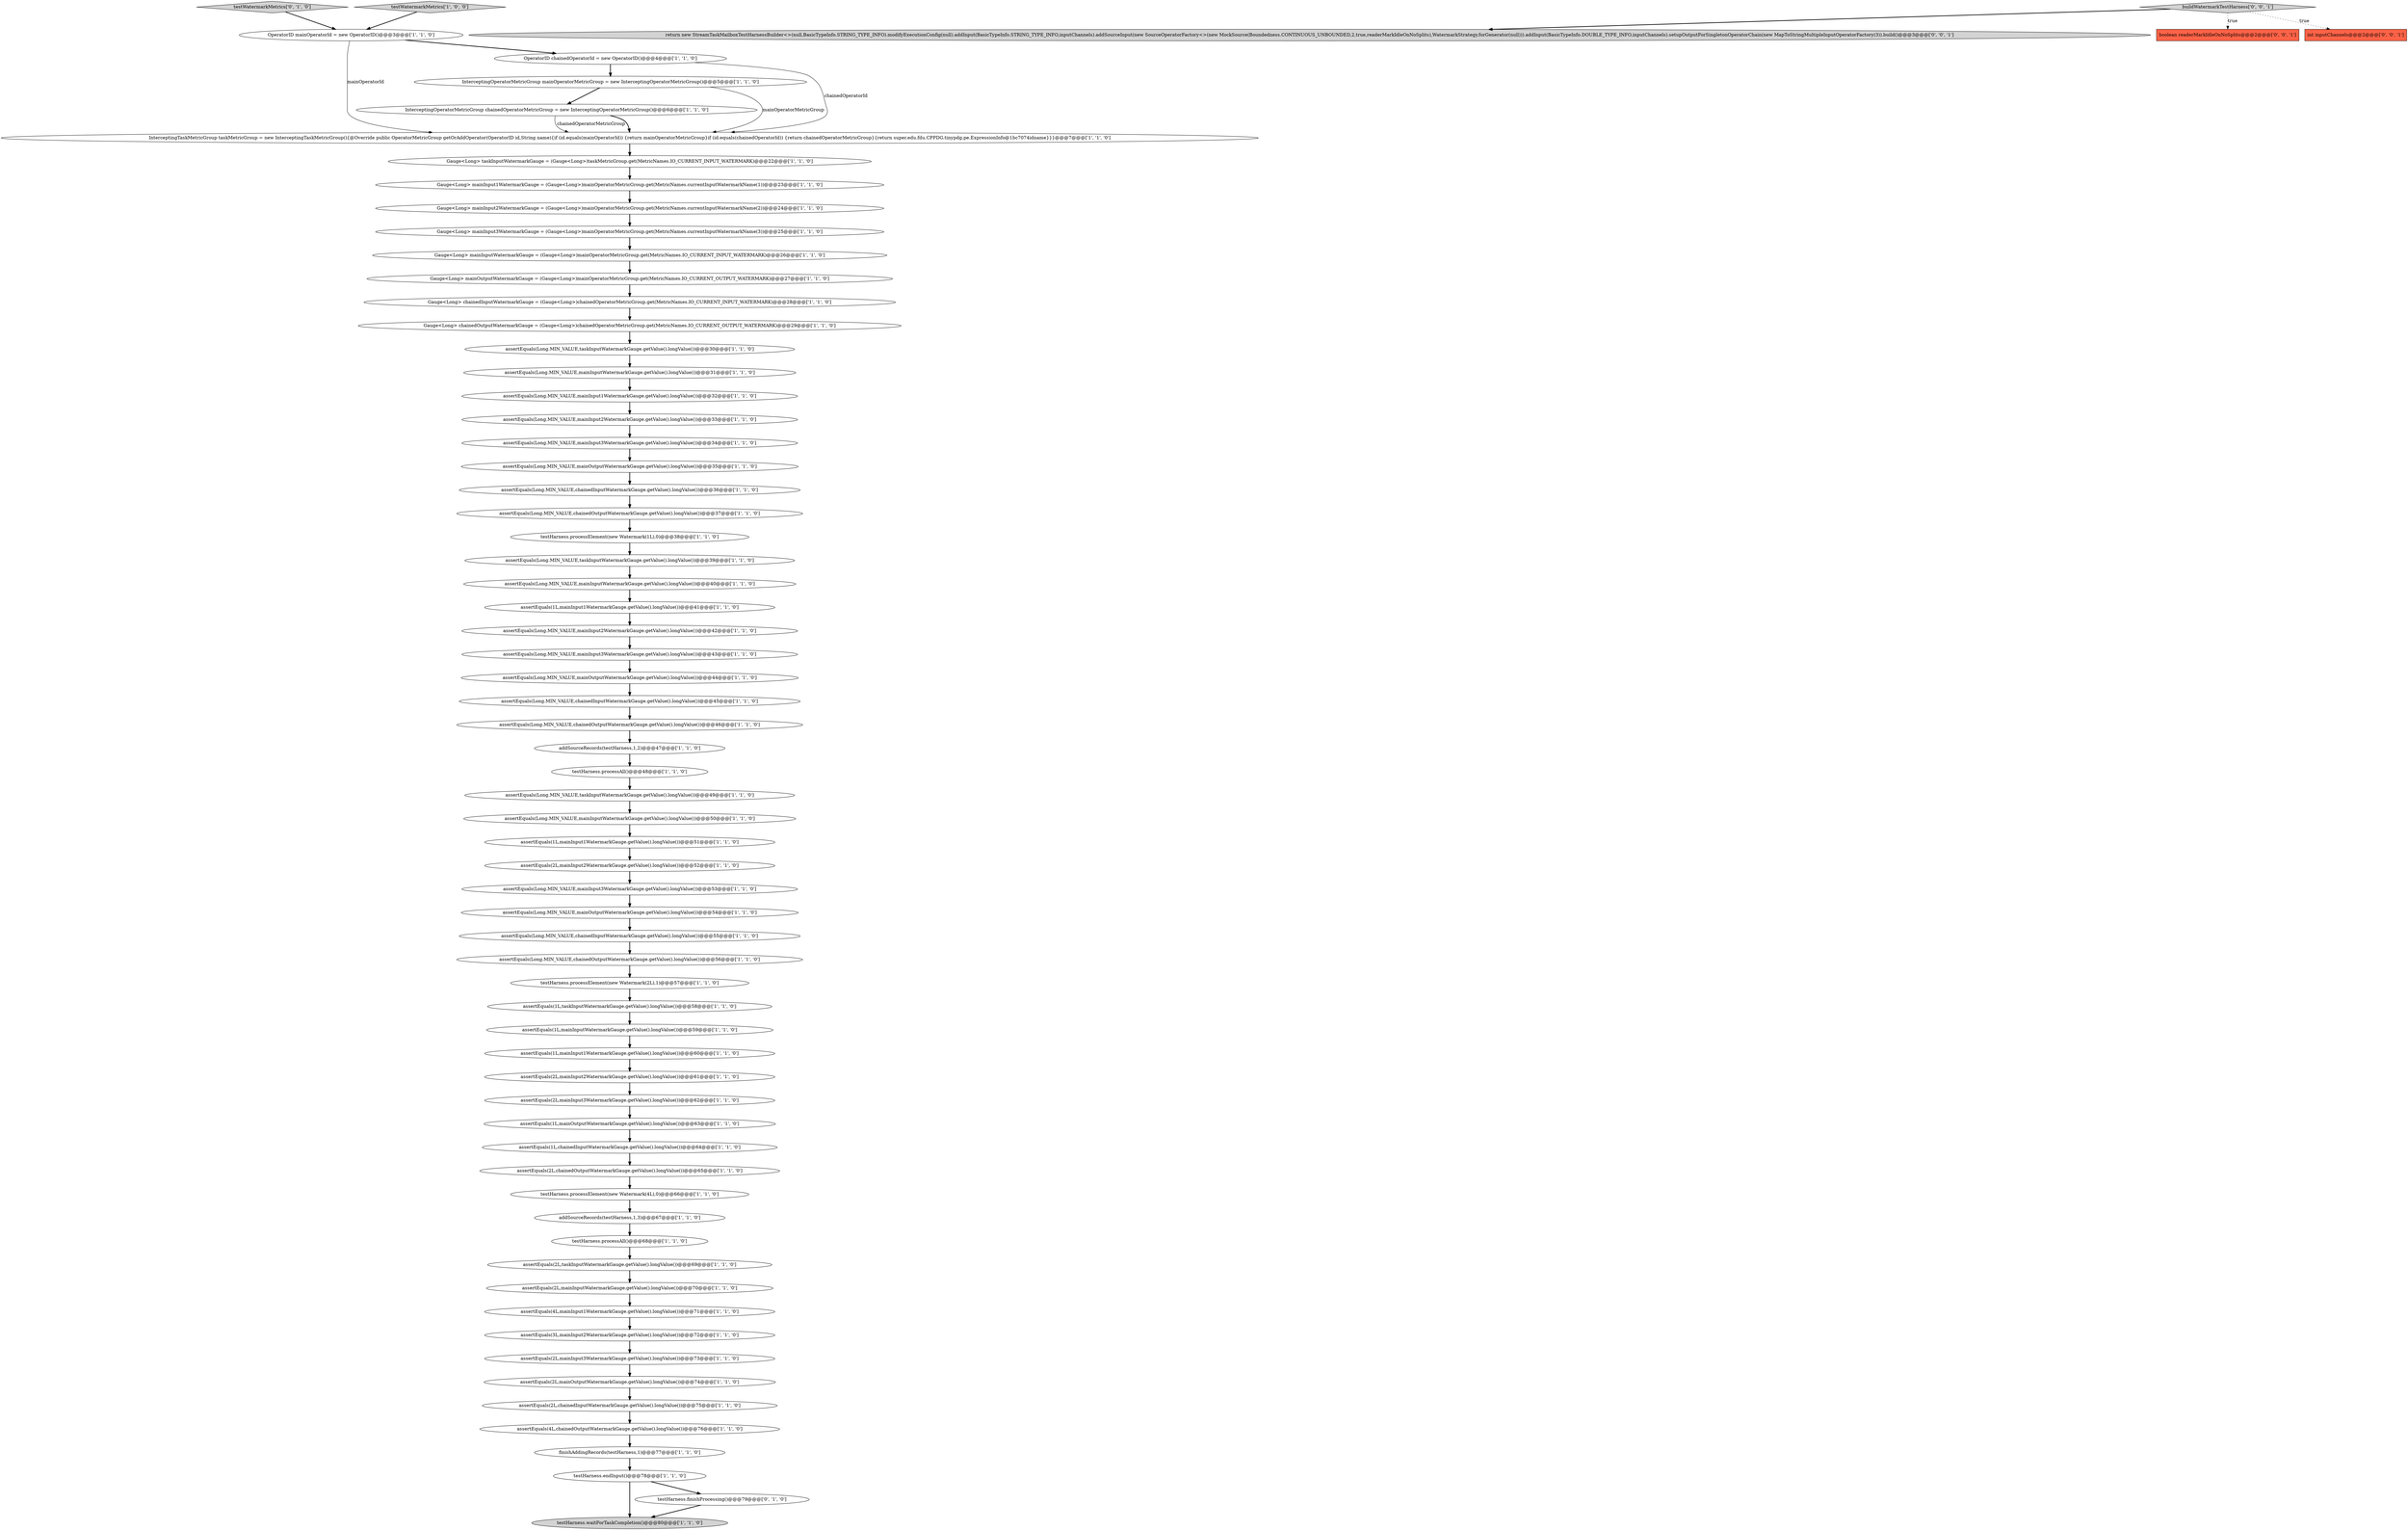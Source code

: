 digraph {
36 [style = filled, label = "assertEquals(2L,mainInput2WatermarkGauge.getValue().longValue())@@@52@@@['1', '1', '0']", fillcolor = white, shape = ellipse image = "AAA0AAABBB1BBB"];
47 [style = filled, label = "assertEquals(Long.MIN_VALUE,mainInputWatermarkGauge.getValue().longValue())@@@50@@@['1', '1', '0']", fillcolor = white, shape = ellipse image = "AAA0AAABBB1BBB"];
39 [style = filled, label = "assertEquals(Long.MIN_VALUE,mainOutputWatermarkGauge.getValue().longValue())@@@44@@@['1', '1', '0']", fillcolor = white, shape = ellipse image = "AAA0AAABBB1BBB"];
61 [style = filled, label = "testHarness.processAll()@@@68@@@['1', '1', '0']", fillcolor = white, shape = ellipse image = "AAA0AAABBB1BBB"];
14 [style = filled, label = "InterceptingOperatorMetricGroup chainedOperatorMetricGroup = new InterceptingOperatorMetricGroup()@@@6@@@['1', '1', '0']", fillcolor = white, shape = ellipse image = "AAA0AAABBB1BBB"];
23 [style = filled, label = "OperatorID mainOperatorId = new OperatorID()@@@3@@@['1', '1', '0']", fillcolor = white, shape = ellipse image = "AAA0AAABBB1BBB"];
9 [style = filled, label = "assertEquals(1L,mainInput1WatermarkGauge.getValue().longValue())@@@51@@@['1', '1', '0']", fillcolor = white, shape = ellipse image = "AAA0AAABBB1BBB"];
33 [style = filled, label = "assertEquals(Long.MIN_VALUE,chainedInputWatermarkGauge.getValue().longValue())@@@55@@@['1', '1', '0']", fillcolor = white, shape = ellipse image = "AAA0AAABBB1BBB"];
58 [style = filled, label = "assertEquals(Long.MIN_VALUE,mainInputWatermarkGauge.getValue().longValue())@@@31@@@['1', '1', '0']", fillcolor = white, shape = ellipse image = "AAA0AAABBB1BBB"];
62 [style = filled, label = "assertEquals(Long.MIN_VALUE,chainedOutputWatermarkGauge.getValue().longValue())@@@37@@@['1', '1', '0']", fillcolor = white, shape = ellipse image = "AAA0AAABBB1BBB"];
40 [style = filled, label = "assertEquals(3L,mainInput2WatermarkGauge.getValue().longValue())@@@72@@@['1', '1', '0']", fillcolor = white, shape = ellipse image = "AAA0AAABBB1BBB"];
1 [style = filled, label = "assertEquals(1L,taskInputWatermarkGauge.getValue().longValue())@@@58@@@['1', '1', '0']", fillcolor = white, shape = ellipse image = "AAA0AAABBB1BBB"];
31 [style = filled, label = "Gauge<Long> chainedInputWatermarkGauge = (Gauge<Long>)chainedOperatorMetricGroup.get(MetricNames.IO_CURRENT_INPUT_WATERMARK)@@@28@@@['1', '1', '0']", fillcolor = white, shape = ellipse image = "AAA0AAABBB1BBB"];
7 [style = filled, label = "assertEquals(Long.MIN_VALUE,mainInput2WatermarkGauge.getValue().longValue())@@@33@@@['1', '1', '0']", fillcolor = white, shape = ellipse image = "AAA0AAABBB1BBB"];
13 [style = filled, label = "assertEquals(2L,mainInput3WatermarkGauge.getValue().longValue())@@@62@@@['1', '1', '0']", fillcolor = white, shape = ellipse image = "AAA0AAABBB1BBB"];
29 [style = filled, label = "assertEquals(2L,mainOutputWatermarkGauge.getValue().longValue())@@@74@@@['1', '1', '0']", fillcolor = white, shape = ellipse image = "AAA0AAABBB1BBB"];
43 [style = filled, label = "assertEquals(1L,chainedInputWatermarkGauge.getValue().longValue())@@@64@@@['1', '1', '0']", fillcolor = white, shape = ellipse image = "AAA0AAABBB1BBB"];
55 [style = filled, label = "assertEquals(Long.MIN_VALUE,mainOutputWatermarkGauge.getValue().longValue())@@@35@@@['1', '1', '0']", fillcolor = white, shape = ellipse image = "AAA0AAABBB1BBB"];
68 [style = filled, label = "buildWatermarkTestHarness['0', '0', '1']", fillcolor = lightgray, shape = diamond image = "AAA0AAABBB3BBB"];
16 [style = filled, label = "assertEquals(Long.MIN_VALUE,mainInput3WatermarkGauge.getValue().longValue())@@@53@@@['1', '1', '0']", fillcolor = white, shape = ellipse image = "AAA0AAABBB1BBB"];
3 [style = filled, label = "InterceptingOperatorMetricGroup mainOperatorMetricGroup = new InterceptingOperatorMetricGroup()@@@5@@@['1', '1', '0']", fillcolor = white, shape = ellipse image = "AAA0AAABBB1BBB"];
60 [style = filled, label = "Gauge<Long> taskInputWatermarkGauge = (Gauge<Long>)taskMetricGroup.get(MetricNames.IO_CURRENT_INPUT_WATERMARK)@@@22@@@['1', '1', '0']", fillcolor = white, shape = ellipse image = "AAA0AAABBB1BBB"];
15 [style = filled, label = "Gauge<Long> mainOutputWatermarkGauge = (Gauge<Long>)mainOperatorMetricGroup.get(MetricNames.IO_CURRENT_OUTPUT_WATERMARK)@@@27@@@['1', '1', '0']", fillcolor = white, shape = ellipse image = "AAA0AAABBB1BBB"];
51 [style = filled, label = "assertEquals(Long.MIN_VALUE,mainInput2WatermarkGauge.getValue().longValue())@@@42@@@['1', '1', '0']", fillcolor = white, shape = ellipse image = "AAA0AAABBB1BBB"];
30 [style = filled, label = "assertEquals(1L,mainOutputWatermarkGauge.getValue().longValue())@@@63@@@['1', '1', '0']", fillcolor = white, shape = ellipse image = "AAA0AAABBB1BBB"];
59 [style = filled, label = "assertEquals(Long.MIN_VALUE,taskInputWatermarkGauge.getValue().longValue())@@@49@@@['1', '1', '0']", fillcolor = white, shape = ellipse image = "AAA0AAABBB1BBB"];
41 [style = filled, label = "assertEquals(Long.MIN_VALUE,mainInputWatermarkGauge.getValue().longValue())@@@40@@@['1', '1', '0']", fillcolor = white, shape = ellipse image = "AAA0AAABBB1BBB"];
53 [style = filled, label = "addSourceRecords(testHarness,1,3)@@@67@@@['1', '1', '0']", fillcolor = white, shape = ellipse image = "AAA0AAABBB1BBB"];
0 [style = filled, label = "assertEquals(Long.MIN_VALUE,mainInput3WatermarkGauge.getValue().longValue())@@@34@@@['1', '1', '0']", fillcolor = white, shape = ellipse image = "AAA0AAABBB1BBB"];
45 [style = filled, label = "testHarness.processAll()@@@48@@@['1', '1', '0']", fillcolor = white, shape = ellipse image = "AAA0AAABBB1BBB"];
21 [style = filled, label = "Gauge<Long> mainInput1WatermarkGauge = (Gauge<Long>)mainOperatorMetricGroup.get(MetricNames.currentInputWatermarkName(1))@@@23@@@['1', '1', '0']", fillcolor = white, shape = ellipse image = "AAA0AAABBB1BBB"];
54 [style = filled, label = "assertEquals(Long.MIN_VALUE,chainedInputWatermarkGauge.getValue().longValue())@@@36@@@['1', '1', '0']", fillcolor = white, shape = ellipse image = "AAA0AAABBB1BBB"];
46 [style = filled, label = "testHarness.processElement(new Watermark(2L),1)@@@57@@@['1', '1', '0']", fillcolor = white, shape = ellipse image = "AAA0AAABBB1BBB"];
52 [style = filled, label = "assertEquals(1L,mainInput1WatermarkGauge.getValue().longValue())@@@41@@@['1', '1', '0']", fillcolor = white, shape = ellipse image = "AAA0AAABBB1BBB"];
65 [style = filled, label = "testWatermarkMetrics['0', '1', '0']", fillcolor = lightgray, shape = diamond image = "AAA0AAABBB2BBB"];
48 [style = filled, label = "testHarness.waitForTaskCompletion()@@@80@@@['1', '1', '0']", fillcolor = lightgray, shape = ellipse image = "AAA0AAABBB1BBB"];
57 [style = filled, label = "finishAddingRecords(testHarness,1)@@@77@@@['1', '1', '0']", fillcolor = white, shape = ellipse image = "AAA0AAABBB1BBB"];
34 [style = filled, label = "assertEquals(Long.MIN_VALUE,chainedOutputWatermarkGauge.getValue().longValue())@@@56@@@['1', '1', '0']", fillcolor = white, shape = ellipse image = "AAA0AAABBB1BBB"];
26 [style = filled, label = "Gauge<Long> mainInputWatermarkGauge = (Gauge<Long>)mainOperatorMetricGroup.get(MetricNames.IO_CURRENT_INPUT_WATERMARK)@@@26@@@['1', '1', '0']", fillcolor = white, shape = ellipse image = "AAA0AAABBB1BBB"];
35 [style = filled, label = "assertEquals(Long.MIN_VALUE,mainInput3WatermarkGauge.getValue().longValue())@@@43@@@['1', '1', '0']", fillcolor = white, shape = ellipse image = "AAA0AAABBB1BBB"];
38 [style = filled, label = "assertEquals(2L,mainInput3WatermarkGauge.getValue().longValue())@@@73@@@['1', '1', '0']", fillcolor = white, shape = ellipse image = "AAA0AAABBB1BBB"];
42 [style = filled, label = "assertEquals(2L,mainInput2WatermarkGauge.getValue().longValue())@@@61@@@['1', '1', '0']", fillcolor = white, shape = ellipse image = "AAA0AAABBB1BBB"];
49 [style = filled, label = "Gauge<Long> mainInput2WatermarkGauge = (Gauge<Long>)mainOperatorMetricGroup.get(MetricNames.currentInputWatermarkName(2))@@@24@@@['1', '1', '0']", fillcolor = white, shape = ellipse image = "AAA0AAABBB1BBB"];
4 [style = filled, label = "InterceptingTaskMetricGroup taskMetricGroup = new InterceptingTaskMetricGroup(){@Override public OperatorMetricGroup getOrAddOperator(OperatorID id,String name){if (id.equals(mainOperatorId)) {return mainOperatorMetricGroup}if (id.equals(chainedOperatorId)) {return chainedOperatorMetricGroup}{return super.edu.fdu.CPPDG.tinypdg.pe.ExpressionInfo@1bc7074idname}}}@@@7@@@['1', '1', '0']", fillcolor = white, shape = ellipse image = "AAA0AAABBB1BBB"];
17 [style = filled, label = "assertEquals(2L,taskInputWatermarkGauge.getValue().longValue())@@@69@@@['1', '1', '0']", fillcolor = white, shape = ellipse image = "AAA0AAABBB1BBB"];
63 [style = filled, label = "assertEquals(1L,mainInput1WatermarkGauge.getValue().longValue())@@@60@@@['1', '1', '0']", fillcolor = white, shape = ellipse image = "AAA0AAABBB1BBB"];
64 [style = filled, label = "testHarness.finishProcessing()@@@79@@@['0', '1', '0']", fillcolor = white, shape = ellipse image = "AAA1AAABBB2BBB"];
69 [style = filled, label = "return new StreamTaskMailboxTestHarnessBuilder<>(null,BasicTypeInfo.STRING_TYPE_INFO).modifyExecutionConfig(null).addInput(BasicTypeInfo.STRING_TYPE_INFO,inputChannels).addSourceInput(new SourceOperatorFactory<>(new MockSource(Boundedness.CONTINUOUS_UNBOUNDED,2,true,readerMarkIdleOnNoSplits),WatermarkStrategy.forGenerator(null))).addInput(BasicTypeInfo.DOUBLE_TYPE_INFO,inputChannels).setupOutputForSingletonOperatorChain(new MapToStringMultipleInputOperatorFactory(3)).build()@@@3@@@['0', '0', '1']", fillcolor = lightgray, shape = ellipse image = "AAA0AAABBB3BBB"];
66 [style = filled, label = "boolean readerMarkIdleOnNoSplits@@@2@@@['0', '0', '1']", fillcolor = tomato, shape = box image = "AAA0AAABBB3BBB"];
6 [style = filled, label = "assertEquals(4L,chainedOutputWatermarkGauge.getValue().longValue())@@@76@@@['1', '1', '0']", fillcolor = white, shape = ellipse image = "AAA0AAABBB1BBB"];
18 [style = filled, label = "testHarness.processElement(new Watermark(1L),0)@@@38@@@['1', '1', '0']", fillcolor = white, shape = ellipse image = "AAA0AAABBB1BBB"];
22 [style = filled, label = "assertEquals(Long.MIN_VALUE,chainedInputWatermarkGauge.getValue().longValue())@@@45@@@['1', '1', '0']", fillcolor = white, shape = ellipse image = "AAA0AAABBB1BBB"];
37 [style = filled, label = "addSourceRecords(testHarness,1,2)@@@47@@@['1', '1', '0']", fillcolor = white, shape = ellipse image = "AAA0AAABBB1BBB"];
8 [style = filled, label = "assertEquals(Long.MIN_VALUE,mainInput1WatermarkGauge.getValue().longValue())@@@32@@@['1', '1', '0']", fillcolor = white, shape = ellipse image = "AAA0AAABBB1BBB"];
2 [style = filled, label = "testHarness.endInput()@@@78@@@['1', '1', '0']", fillcolor = white, shape = ellipse image = "AAA0AAABBB1BBB"];
11 [style = filled, label = "Gauge<Long> mainInput3WatermarkGauge = (Gauge<Long>)mainOperatorMetricGroup.get(MetricNames.currentInputWatermarkName(3))@@@25@@@['1', '1', '0']", fillcolor = white, shape = ellipse image = "AAA0AAABBB1BBB"];
12 [style = filled, label = "assertEquals(Long.MIN_VALUE,taskInputWatermarkGauge.getValue().longValue())@@@30@@@['1', '1', '0']", fillcolor = white, shape = ellipse image = "AAA0AAABBB1BBB"];
25 [style = filled, label = "assertEquals(2L,chainedOutputWatermarkGauge.getValue().longValue())@@@65@@@['1', '1', '0']", fillcolor = white, shape = ellipse image = "AAA0AAABBB1BBB"];
56 [style = filled, label = "Gauge<Long> chainedOutputWatermarkGauge = (Gauge<Long>)chainedOperatorMetricGroup.get(MetricNames.IO_CURRENT_OUTPUT_WATERMARK)@@@29@@@['1', '1', '0']", fillcolor = white, shape = ellipse image = "AAA0AAABBB1BBB"];
67 [style = filled, label = "int inputChannels@@@2@@@['0', '0', '1']", fillcolor = tomato, shape = box image = "AAA0AAABBB3BBB"];
5 [style = filled, label = "OperatorID chainedOperatorId = new OperatorID()@@@4@@@['1', '1', '0']", fillcolor = white, shape = ellipse image = "AAA0AAABBB1BBB"];
10 [style = filled, label = "assertEquals(2L,mainInputWatermarkGauge.getValue().longValue())@@@70@@@['1', '1', '0']", fillcolor = white, shape = ellipse image = "AAA0AAABBB1BBB"];
20 [style = filled, label = "testWatermarkMetrics['1', '0', '0']", fillcolor = lightgray, shape = diamond image = "AAA0AAABBB1BBB"];
24 [style = filled, label = "assertEquals(Long.MIN_VALUE,chainedOutputWatermarkGauge.getValue().longValue())@@@46@@@['1', '1', '0']", fillcolor = white, shape = ellipse image = "AAA0AAABBB1BBB"];
27 [style = filled, label = "assertEquals(2L,chainedInputWatermarkGauge.getValue().longValue())@@@75@@@['1', '1', '0']", fillcolor = white, shape = ellipse image = "AAA0AAABBB1BBB"];
32 [style = filled, label = "testHarness.processElement(new Watermark(4L),0)@@@66@@@['1', '1', '0']", fillcolor = white, shape = ellipse image = "AAA0AAABBB1BBB"];
19 [style = filled, label = "assertEquals(1L,mainInputWatermarkGauge.getValue().longValue())@@@59@@@['1', '1', '0']", fillcolor = white, shape = ellipse image = "AAA0AAABBB1BBB"];
50 [style = filled, label = "assertEquals(4L,mainInput1WatermarkGauge.getValue().longValue())@@@71@@@['1', '1', '0']", fillcolor = white, shape = ellipse image = "AAA0AAABBB1BBB"];
44 [style = filled, label = "assertEquals(Long.MIN_VALUE,taskInputWatermarkGauge.getValue().longValue())@@@39@@@['1', '1', '0']", fillcolor = white, shape = ellipse image = "AAA0AAABBB1BBB"];
28 [style = filled, label = "assertEquals(Long.MIN_VALUE,mainOutputWatermarkGauge.getValue().longValue())@@@54@@@['1', '1', '0']", fillcolor = white, shape = ellipse image = "AAA0AAABBB1BBB"];
40->38 [style = bold, label=""];
0->55 [style = bold, label=""];
25->32 [style = bold, label=""];
24->37 [style = bold, label=""];
56->12 [style = bold, label=""];
49->11 [style = bold, label=""];
43->25 [style = bold, label=""];
36->16 [style = bold, label=""];
3->14 [style = bold, label=""];
29->27 [style = bold, label=""];
20->23 [style = bold, label=""];
13->30 [style = bold, label=""];
68->69 [style = bold, label=""];
22->24 [style = bold, label=""];
62->18 [style = bold, label=""];
30->43 [style = bold, label=""];
11->26 [style = bold, label=""];
2->64 [style = bold, label=""];
38->29 [style = bold, label=""];
41->52 [style = bold, label=""];
17->10 [style = bold, label=""];
45->59 [style = bold, label=""];
33->34 [style = bold, label=""];
15->31 [style = bold, label=""];
32->53 [style = bold, label=""];
19->63 [style = bold, label=""];
42->13 [style = bold, label=""];
47->9 [style = bold, label=""];
12->58 [style = bold, label=""];
6->57 [style = bold, label=""];
59->47 [style = bold, label=""];
35->39 [style = bold, label=""];
65->23 [style = bold, label=""];
60->21 [style = bold, label=""];
10->50 [style = bold, label=""];
50->40 [style = bold, label=""];
9->36 [style = bold, label=""];
2->48 [style = bold, label=""];
61->17 [style = bold, label=""];
68->66 [style = dotted, label="true"];
26->15 [style = bold, label=""];
4->60 [style = bold, label=""];
51->35 [style = bold, label=""];
14->4 [style = solid, label="chainedOperatorMetricGroup"];
52->51 [style = bold, label=""];
28->33 [style = bold, label=""];
34->46 [style = bold, label=""];
7->0 [style = bold, label=""];
44->41 [style = bold, label=""];
23->5 [style = bold, label=""];
18->44 [style = bold, label=""];
31->56 [style = bold, label=""];
5->4 [style = solid, label="chainedOperatorId"];
37->45 [style = bold, label=""];
54->62 [style = bold, label=""];
1->19 [style = bold, label=""];
63->42 [style = bold, label=""];
16->28 [style = bold, label=""];
57->2 [style = bold, label=""];
8->7 [style = bold, label=""];
27->6 [style = bold, label=""];
39->22 [style = bold, label=""];
46->1 [style = bold, label=""];
5->3 [style = bold, label=""];
3->4 [style = solid, label="mainOperatorMetricGroup"];
58->8 [style = bold, label=""];
14->4 [style = bold, label=""];
68->67 [style = dotted, label="true"];
21->49 [style = bold, label=""];
64->48 [style = bold, label=""];
23->4 [style = solid, label="mainOperatorId"];
53->61 [style = bold, label=""];
55->54 [style = bold, label=""];
}
